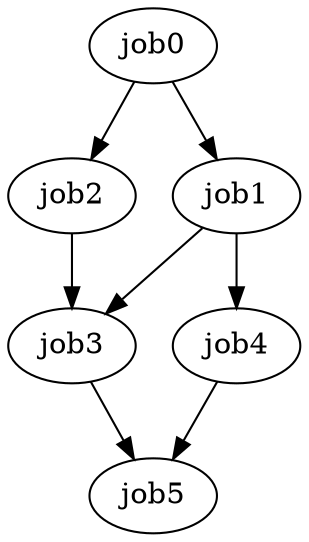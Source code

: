 strict digraph  {
job0;
job1;
job2;
job3;
job4;
job5;
job0 -> job1;
job0 -> job2;
job1 -> job3;
job1 -> job4;
job2 -> job3;
job3 -> job5;
job4 -> job5;
}
